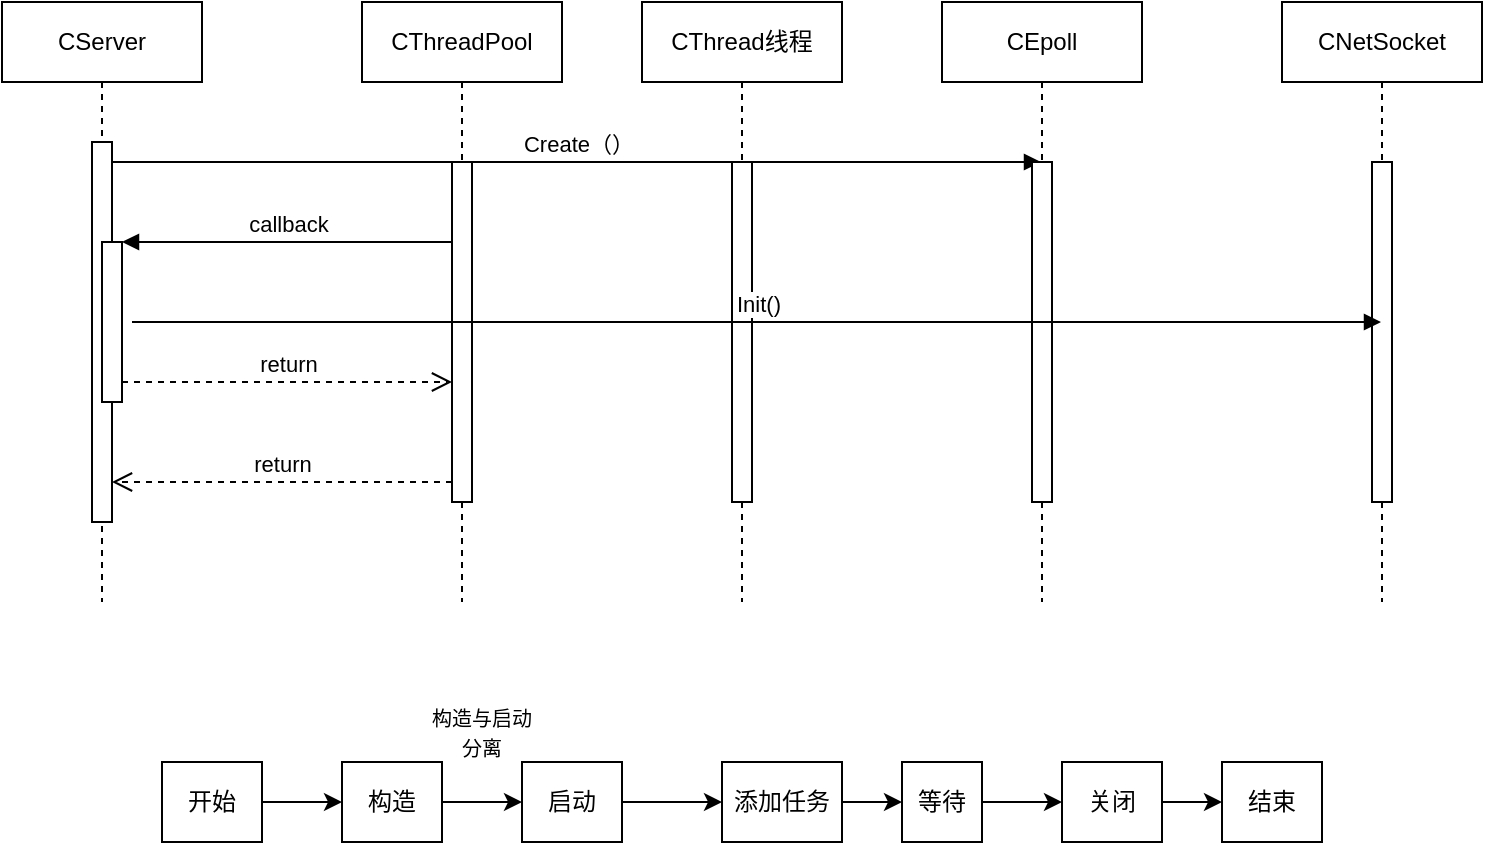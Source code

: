 <mxfile version="23.1.1" type="github">
  <diagram name="Page-1" id="2YBvvXClWsGukQMizWep">
    <mxGraphModel dx="983" dy="398" grid="1" gridSize="10" guides="1" tooltips="1" connect="1" arrows="1" fold="1" page="1" pageScale="1" pageWidth="850" pageHeight="1100" math="0" shadow="0">
      <root>
        <mxCell id="0" />
        <mxCell id="1" parent="0" />
        <mxCell id="aM9ryv3xv72pqoxQDRHE-1" value="CServer" style="shape=umlLifeline;perimeter=lifelinePerimeter;whiteSpace=wrap;html=1;container=0;dropTarget=0;collapsible=0;recursiveResize=0;outlineConnect=0;portConstraint=eastwest;newEdgeStyle={&quot;edgeStyle&quot;:&quot;elbowEdgeStyle&quot;,&quot;elbow&quot;:&quot;vertical&quot;,&quot;curved&quot;:0,&quot;rounded&quot;:0};" parent="1" vertex="1">
          <mxGeometry x="40" y="40" width="100" height="300" as="geometry" />
        </mxCell>
        <mxCell id="aM9ryv3xv72pqoxQDRHE-2" value="" style="html=1;points=[];perimeter=orthogonalPerimeter;outlineConnect=0;targetShapes=umlLifeline;portConstraint=eastwest;newEdgeStyle={&quot;edgeStyle&quot;:&quot;elbowEdgeStyle&quot;,&quot;elbow&quot;:&quot;vertical&quot;,&quot;curved&quot;:0,&quot;rounded&quot;:0};" parent="aM9ryv3xv72pqoxQDRHE-1" vertex="1">
          <mxGeometry x="45" y="70" width="10" height="190" as="geometry" />
        </mxCell>
        <mxCell id="aM9ryv3xv72pqoxQDRHE-4" value="" style="html=1;points=[];perimeter=orthogonalPerimeter;outlineConnect=0;targetShapes=umlLifeline;portConstraint=eastwest;newEdgeStyle={&quot;edgeStyle&quot;:&quot;elbowEdgeStyle&quot;,&quot;elbow&quot;:&quot;vertical&quot;,&quot;curved&quot;:0,&quot;rounded&quot;:0};" parent="aM9ryv3xv72pqoxQDRHE-1" vertex="1">
          <mxGeometry x="50" y="120" width="10" height="80" as="geometry" />
        </mxCell>
        <mxCell id="aM9ryv3xv72pqoxQDRHE-5" value="CThreadPool" style="shape=umlLifeline;perimeter=lifelinePerimeter;whiteSpace=wrap;html=1;container=0;dropTarget=0;collapsible=0;recursiveResize=0;outlineConnect=0;portConstraint=eastwest;newEdgeStyle={&quot;edgeStyle&quot;:&quot;elbowEdgeStyle&quot;,&quot;elbow&quot;:&quot;vertical&quot;,&quot;curved&quot;:0,&quot;rounded&quot;:0};" parent="1" vertex="1">
          <mxGeometry x="220" y="40" width="100" height="300" as="geometry" />
        </mxCell>
        <mxCell id="aM9ryv3xv72pqoxQDRHE-6" value="" style="html=1;points=[];perimeter=orthogonalPerimeter;outlineConnect=0;targetShapes=umlLifeline;portConstraint=eastwest;newEdgeStyle={&quot;edgeStyle&quot;:&quot;elbowEdgeStyle&quot;,&quot;elbow&quot;:&quot;vertical&quot;,&quot;curved&quot;:0,&quot;rounded&quot;:0};" parent="aM9ryv3xv72pqoxQDRHE-5" vertex="1">
          <mxGeometry x="45" y="80" width="10" height="170" as="geometry" />
        </mxCell>
        <mxCell id="aM9ryv3xv72pqoxQDRHE-7" value="Create（）" style="html=1;verticalAlign=bottom;endArrow=block;edgeStyle=elbowEdgeStyle;elbow=vertical;curved=0;rounded=0;" parent="1" source="aM9ryv3xv72pqoxQDRHE-2" target="MMfCXASQ-3905Y6IDc7z-5" edge="1">
          <mxGeometry relative="1" as="geometry">
            <mxPoint x="195" y="130" as="sourcePoint" />
            <Array as="points">
              <mxPoint x="180" y="120" />
            </Array>
          </mxGeometry>
        </mxCell>
        <mxCell id="aM9ryv3xv72pqoxQDRHE-8" value="return" style="html=1;verticalAlign=bottom;endArrow=open;dashed=1;endSize=8;edgeStyle=elbowEdgeStyle;elbow=vertical;curved=0;rounded=0;" parent="1" source="aM9ryv3xv72pqoxQDRHE-6" target="aM9ryv3xv72pqoxQDRHE-2" edge="1">
          <mxGeometry relative="1" as="geometry">
            <mxPoint x="195" y="205" as="targetPoint" />
            <Array as="points">
              <mxPoint x="190" y="280" />
            </Array>
          </mxGeometry>
        </mxCell>
        <mxCell id="aM9ryv3xv72pqoxQDRHE-9" value="callback" style="html=1;verticalAlign=bottom;endArrow=block;edgeStyle=elbowEdgeStyle;elbow=vertical;curved=0;rounded=0;" parent="1" source="aM9ryv3xv72pqoxQDRHE-6" target="aM9ryv3xv72pqoxQDRHE-4" edge="1">
          <mxGeometry relative="1" as="geometry">
            <mxPoint x="175" y="160" as="sourcePoint" />
            <Array as="points">
              <mxPoint x="190" y="160" />
            </Array>
          </mxGeometry>
        </mxCell>
        <mxCell id="aM9ryv3xv72pqoxQDRHE-10" value="return" style="html=1;verticalAlign=bottom;endArrow=open;dashed=1;endSize=8;edgeStyle=elbowEdgeStyle;elbow=vertical;curved=0;rounded=0;" parent="1" source="aM9ryv3xv72pqoxQDRHE-4" target="aM9ryv3xv72pqoxQDRHE-6" edge="1">
          <mxGeometry relative="1" as="geometry">
            <mxPoint x="175" y="235" as="targetPoint" />
            <Array as="points">
              <mxPoint x="180" y="230" />
            </Array>
          </mxGeometry>
        </mxCell>
        <mxCell id="MMfCXASQ-3905Y6IDc7z-1" value="CNetSocket" style="shape=umlLifeline;perimeter=lifelinePerimeter;whiteSpace=wrap;html=1;container=0;dropTarget=0;collapsible=0;recursiveResize=0;outlineConnect=0;portConstraint=eastwest;newEdgeStyle={&quot;edgeStyle&quot;:&quot;elbowEdgeStyle&quot;,&quot;elbow&quot;:&quot;vertical&quot;,&quot;curved&quot;:0,&quot;rounded&quot;:0};" vertex="1" parent="1">
          <mxGeometry x="680" y="40" width="100" height="300" as="geometry" />
        </mxCell>
        <mxCell id="MMfCXASQ-3905Y6IDc7z-2" value="" style="html=1;points=[];perimeter=orthogonalPerimeter;outlineConnect=0;targetShapes=umlLifeline;portConstraint=eastwest;newEdgeStyle={&quot;edgeStyle&quot;:&quot;elbowEdgeStyle&quot;,&quot;elbow&quot;:&quot;vertical&quot;,&quot;curved&quot;:0,&quot;rounded&quot;:0};" vertex="1" parent="MMfCXASQ-3905Y6IDc7z-1">
          <mxGeometry x="45" y="80" width="10" height="170" as="geometry" />
        </mxCell>
        <mxCell id="MMfCXASQ-3905Y6IDc7z-3" value="CThread线程" style="shape=umlLifeline;perimeter=lifelinePerimeter;whiteSpace=wrap;html=1;container=0;dropTarget=0;collapsible=0;recursiveResize=0;outlineConnect=0;portConstraint=eastwest;newEdgeStyle={&quot;edgeStyle&quot;:&quot;elbowEdgeStyle&quot;,&quot;elbow&quot;:&quot;vertical&quot;,&quot;curved&quot;:0,&quot;rounded&quot;:0};" vertex="1" parent="1">
          <mxGeometry x="360" y="40" width="100" height="300" as="geometry" />
        </mxCell>
        <mxCell id="MMfCXASQ-3905Y6IDc7z-4" value="" style="html=1;points=[];perimeter=orthogonalPerimeter;outlineConnect=0;targetShapes=umlLifeline;portConstraint=eastwest;newEdgeStyle={&quot;edgeStyle&quot;:&quot;elbowEdgeStyle&quot;,&quot;elbow&quot;:&quot;vertical&quot;,&quot;curved&quot;:0,&quot;rounded&quot;:0};" vertex="1" parent="MMfCXASQ-3905Y6IDc7z-3">
          <mxGeometry x="45" y="80" width="10" height="170" as="geometry" />
        </mxCell>
        <mxCell id="MMfCXASQ-3905Y6IDc7z-5" value="CEpoll" style="shape=umlLifeline;perimeter=lifelinePerimeter;whiteSpace=wrap;html=1;container=0;dropTarget=0;collapsible=0;recursiveResize=0;outlineConnect=0;portConstraint=eastwest;newEdgeStyle={&quot;edgeStyle&quot;:&quot;elbowEdgeStyle&quot;,&quot;elbow&quot;:&quot;vertical&quot;,&quot;curved&quot;:0,&quot;rounded&quot;:0};" vertex="1" parent="1">
          <mxGeometry x="510" y="40" width="100" height="300" as="geometry" />
        </mxCell>
        <mxCell id="MMfCXASQ-3905Y6IDc7z-6" value="" style="html=1;points=[];perimeter=orthogonalPerimeter;outlineConnect=0;targetShapes=umlLifeline;portConstraint=eastwest;newEdgeStyle={&quot;edgeStyle&quot;:&quot;elbowEdgeStyle&quot;,&quot;elbow&quot;:&quot;vertical&quot;,&quot;curved&quot;:0,&quot;rounded&quot;:0};" vertex="1" parent="MMfCXASQ-3905Y6IDc7z-5">
          <mxGeometry x="45" y="80" width="10" height="170" as="geometry" />
        </mxCell>
        <mxCell id="MMfCXASQ-3905Y6IDc7z-22" style="edgeStyle=orthogonalEdgeStyle;rounded=0;orthogonalLoop=1;jettySize=auto;html=1;exitX=1;exitY=0.5;exitDx=0;exitDy=0;entryX=0;entryY=0.5;entryDx=0;entryDy=0;" edge="1" parent="1" source="MMfCXASQ-3905Y6IDc7z-16" target="MMfCXASQ-3905Y6IDc7z-17">
          <mxGeometry relative="1" as="geometry" />
        </mxCell>
        <mxCell id="MMfCXASQ-3905Y6IDc7z-16" value="开始" style="rounded=0;whiteSpace=wrap;html=1;" vertex="1" parent="1">
          <mxGeometry x="120" y="420" width="50" height="40" as="geometry" />
        </mxCell>
        <mxCell id="MMfCXASQ-3905Y6IDc7z-23" value="" style="edgeStyle=orthogonalEdgeStyle;rounded=0;orthogonalLoop=1;jettySize=auto;html=1;" edge="1" parent="1" source="MMfCXASQ-3905Y6IDc7z-17" target="MMfCXASQ-3905Y6IDc7z-18">
          <mxGeometry relative="1" as="geometry" />
        </mxCell>
        <mxCell id="MMfCXASQ-3905Y6IDc7z-17" value="构造" style="rounded=0;whiteSpace=wrap;html=1;" vertex="1" parent="1">
          <mxGeometry x="210" y="420" width="50" height="40" as="geometry" />
        </mxCell>
        <mxCell id="MMfCXASQ-3905Y6IDc7z-24" value="" style="edgeStyle=orthogonalEdgeStyle;rounded=0;orthogonalLoop=1;jettySize=auto;html=1;" edge="1" parent="1" source="MMfCXASQ-3905Y6IDc7z-18" target="MMfCXASQ-3905Y6IDc7z-19">
          <mxGeometry relative="1" as="geometry" />
        </mxCell>
        <mxCell id="MMfCXASQ-3905Y6IDc7z-18" value="启动" style="rounded=0;whiteSpace=wrap;html=1;" vertex="1" parent="1">
          <mxGeometry x="300" y="420" width="50" height="40" as="geometry" />
        </mxCell>
        <mxCell id="MMfCXASQ-3905Y6IDc7z-25" value="" style="edgeStyle=orthogonalEdgeStyle;rounded=0;orthogonalLoop=1;jettySize=auto;html=1;" edge="1" parent="1" source="MMfCXASQ-3905Y6IDc7z-19" target="MMfCXASQ-3905Y6IDc7z-20">
          <mxGeometry relative="1" as="geometry" />
        </mxCell>
        <mxCell id="MMfCXASQ-3905Y6IDc7z-19" value="添加任务" style="rounded=0;whiteSpace=wrap;html=1;" vertex="1" parent="1">
          <mxGeometry x="400" y="420" width="60" height="40" as="geometry" />
        </mxCell>
        <mxCell id="MMfCXASQ-3905Y6IDc7z-31" value="" style="edgeStyle=orthogonalEdgeStyle;rounded=0;orthogonalLoop=1;jettySize=auto;html=1;" edge="1" parent="1" source="MMfCXASQ-3905Y6IDc7z-20" target="MMfCXASQ-3905Y6IDc7z-27">
          <mxGeometry relative="1" as="geometry" />
        </mxCell>
        <mxCell id="MMfCXASQ-3905Y6IDc7z-20" value="等待" style="rounded=0;whiteSpace=wrap;html=1;" vertex="1" parent="1">
          <mxGeometry x="490" y="420" width="40" height="40" as="geometry" />
        </mxCell>
        <mxCell id="MMfCXASQ-3905Y6IDc7z-21" value="&lt;font style=&quot;font-size: 10px;&quot;&gt;构造与启动分离&lt;/font&gt;" style="text;strokeColor=none;align=center;fillColor=none;html=1;verticalAlign=middle;whiteSpace=wrap;rounded=0;" vertex="1" parent="1">
          <mxGeometry x="250" y="390" width="60" height="30" as="geometry" />
        </mxCell>
        <mxCell id="MMfCXASQ-3905Y6IDc7z-30" value="" style="edgeStyle=orthogonalEdgeStyle;rounded=0;orthogonalLoop=1;jettySize=auto;html=1;" edge="1" parent="1" source="MMfCXASQ-3905Y6IDc7z-27" target="MMfCXASQ-3905Y6IDc7z-28">
          <mxGeometry relative="1" as="geometry" />
        </mxCell>
        <mxCell id="MMfCXASQ-3905Y6IDc7z-27" value="关闭" style="rounded=0;whiteSpace=wrap;html=1;" vertex="1" parent="1">
          <mxGeometry x="570" y="420" width="50" height="40" as="geometry" />
        </mxCell>
        <mxCell id="MMfCXASQ-3905Y6IDc7z-28" value="结束" style="rounded=0;whiteSpace=wrap;html=1;" vertex="1" parent="1">
          <mxGeometry x="650" y="420" width="50" height="40" as="geometry" />
        </mxCell>
        <mxCell id="MMfCXASQ-3905Y6IDc7z-33" value="Init()" style="html=1;verticalAlign=bottom;endArrow=block;edgeStyle=elbowEdgeStyle;elbow=vertical;curved=0;rounded=0;" edge="1" parent="1" target="MMfCXASQ-3905Y6IDc7z-1">
          <mxGeometry relative="1" as="geometry">
            <mxPoint x="105" y="200" as="sourcePoint" />
            <Array as="points">
              <mxPoint x="190" y="200" />
            </Array>
            <mxPoint x="570" y="200" as="targetPoint" />
          </mxGeometry>
        </mxCell>
      </root>
    </mxGraphModel>
  </diagram>
</mxfile>
